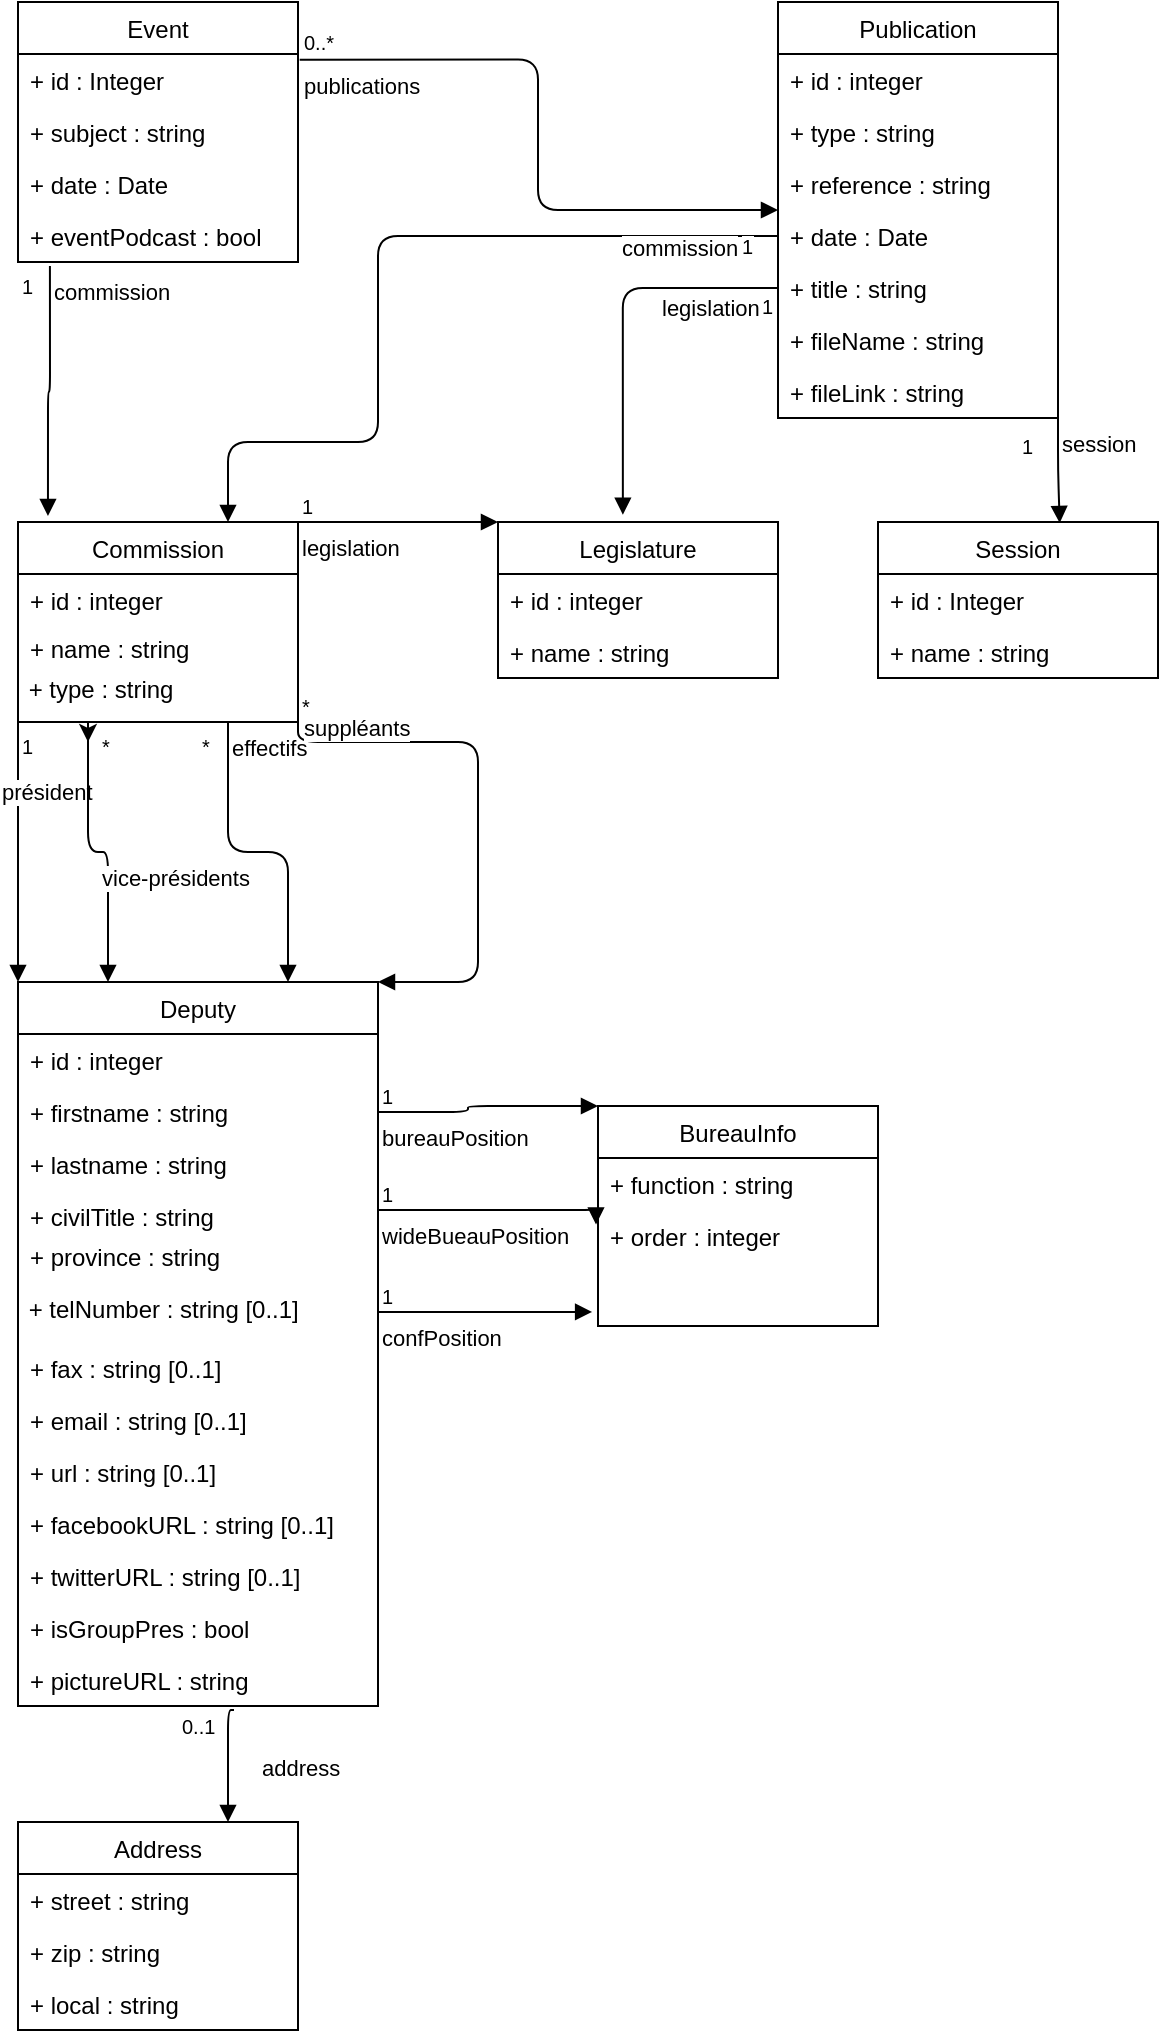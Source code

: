 <mxfile version="12.8.6" type="device"><diagram id="rYKNpYgGIXPU3Bn01M_V" name="Page-1"><mxGraphModel dx="1052" dy="1712" grid="1" gridSize="10" guides="1" tooltips="1" connect="1" arrows="1" fold="1" page="1" pageScale="1" pageWidth="827" pageHeight="1169" math="0" shadow="0"><root><mxCell id="0"/><mxCell id="1" parent="0"/><mxCell id="Z-tRQIGpHawbc4DDEuoz-1" value="Commission" style="swimlane;fontStyle=0;childLayout=stackLayout;horizontal=1;startSize=26;fillColor=none;horizontalStack=0;resizeParent=1;resizeParentMax=0;resizeLast=0;collapsible=1;marginBottom=0;" vertex="1" parent="1"><mxGeometry x="20" y="30" width="140" height="100" as="geometry"/></mxCell><mxCell id="Z-tRQIGpHawbc4DDEuoz-2" value="+ id : integer&#xA;" style="text;strokeColor=none;fillColor=none;align=left;verticalAlign=top;spacingLeft=4;spacingRight=4;overflow=hidden;rotatable=0;points=[[0,0.5],[1,0.5]];portConstraint=eastwest;" vertex="1" parent="Z-tRQIGpHawbc4DDEuoz-1"><mxGeometry y="26" width="140" height="24" as="geometry"/></mxCell><mxCell id="Z-tRQIGpHawbc4DDEuoz-3" value="+ name : string" style="text;strokeColor=none;fillColor=none;align=left;verticalAlign=top;spacingLeft=4;spacingRight=4;overflow=hidden;rotatable=0;points=[[0,0.5],[1,0.5]];portConstraint=eastwest;" vertex="1" parent="Z-tRQIGpHawbc4DDEuoz-1"><mxGeometry y="50" width="140" height="20" as="geometry"/></mxCell><mxCell id="Z-tRQIGpHawbc4DDEuoz-5" value="&amp;nbsp;+ type : string " style="text;html=1;" vertex="1" parent="Z-tRQIGpHawbc4DDEuoz-1"><mxGeometry y="70" width="140" height="30" as="geometry"/></mxCell><mxCell id="Z-tRQIGpHawbc4DDEuoz-7" value="Legislature" style="swimlane;fontStyle=0;childLayout=stackLayout;horizontal=1;startSize=26;fillColor=none;horizontalStack=0;resizeParent=1;resizeParentMax=0;resizeLast=0;collapsible=1;marginBottom=0;" vertex="1" parent="1"><mxGeometry x="260" y="30" width="140" height="78" as="geometry"/></mxCell><mxCell id="Z-tRQIGpHawbc4DDEuoz-48" value="+ id : integer" style="text;strokeColor=none;fillColor=none;align=left;verticalAlign=top;spacingLeft=4;spacingRight=4;overflow=hidden;rotatable=0;points=[[0,0.5],[1,0.5]];portConstraint=eastwest;" vertex="1" parent="Z-tRQIGpHawbc4DDEuoz-7"><mxGeometry y="26" width="140" height="26" as="geometry"/></mxCell><mxCell id="Z-tRQIGpHawbc4DDEuoz-50" value="+ name : string" style="text;strokeColor=none;fillColor=none;align=left;verticalAlign=top;spacingLeft=4;spacingRight=4;overflow=hidden;rotatable=0;points=[[0,0.5],[1,0.5]];portConstraint=eastwest;" vertex="1" parent="Z-tRQIGpHawbc4DDEuoz-7"><mxGeometry y="52" width="140" height="26" as="geometry"/></mxCell><mxCell id="Z-tRQIGpHawbc4DDEuoz-11" value="legislation" style="endArrow=block;endFill=1;html=1;edgeStyle=orthogonalEdgeStyle;align=left;verticalAlign=top;entryX=0;entryY=0;entryDx=0;entryDy=0;exitX=1;exitY=0;exitDx=0;exitDy=0;" edge="1" parent="1" source="Z-tRQIGpHawbc4DDEuoz-1" target="Z-tRQIGpHawbc4DDEuoz-7"><mxGeometry x="-1" relative="1" as="geometry"><mxPoint x="160" y="50" as="sourcePoint"/><mxPoint x="320" y="50" as="targetPoint"/><Array as="points"><mxPoint x="210" y="30"/><mxPoint x="210" y="30"/></Array></mxGeometry></mxCell><mxCell id="Z-tRQIGpHawbc4DDEuoz-12" value="1" style="resizable=0;html=1;align=left;verticalAlign=bottom;labelBackgroundColor=#ffffff;fontSize=10;" connectable="0" vertex="1" parent="Z-tRQIGpHawbc4DDEuoz-11"><mxGeometry x="-1" relative="1" as="geometry"/></mxCell><mxCell id="Z-tRQIGpHawbc4DDEuoz-20" value="Deputy" style="swimlane;fontStyle=0;childLayout=stackLayout;horizontal=1;startSize=26;fillColor=none;horizontalStack=0;resizeParent=1;resizeParentMax=0;resizeLast=0;collapsible=1;marginBottom=0;" vertex="1" parent="1"><mxGeometry x="20" y="260" width="180" height="362" as="geometry"/></mxCell><mxCell id="Z-tRQIGpHawbc4DDEuoz-21" value="+ id : integer" style="text;strokeColor=none;fillColor=none;align=left;verticalAlign=top;spacingLeft=4;spacingRight=4;overflow=hidden;rotatable=0;points=[[0,0.5],[1,0.5]];portConstraint=eastwest;" vertex="1" parent="Z-tRQIGpHawbc4DDEuoz-20"><mxGeometry y="26" width="180" height="26" as="geometry"/></mxCell><mxCell id="Z-tRQIGpHawbc4DDEuoz-22" value="+ firstname : string" style="text;strokeColor=none;fillColor=none;align=left;verticalAlign=top;spacingLeft=4;spacingRight=4;overflow=hidden;rotatable=0;points=[[0,0.5],[1,0.5]];portConstraint=eastwest;" vertex="1" parent="Z-tRQIGpHawbc4DDEuoz-20"><mxGeometry y="52" width="180" height="26" as="geometry"/></mxCell><mxCell id="Z-tRQIGpHawbc4DDEuoz-23" value="+ lastname : string" style="text;strokeColor=none;fillColor=none;align=left;verticalAlign=top;spacingLeft=4;spacingRight=4;overflow=hidden;rotatable=0;points=[[0,0.5],[1,0.5]];portConstraint=eastwest;" vertex="1" parent="Z-tRQIGpHawbc4DDEuoz-20"><mxGeometry y="78" width="180" height="72" as="geometry"/></mxCell><mxCell id="Z-tRQIGpHawbc4DDEuoz-38" value="&amp;nbsp;+ telNumber : string [0..1]" style="text;html=1;" vertex="1" parent="Z-tRQIGpHawbc4DDEuoz-20"><mxGeometry y="150" width="180" height="30" as="geometry"/></mxCell><mxCell id="Z-tRQIGpHawbc4DDEuoz-39" value="+ fax : string [0..1]" style="text;strokeColor=none;fillColor=none;align=left;verticalAlign=top;spacingLeft=4;spacingRight=4;overflow=hidden;rotatable=0;points=[[0,0.5],[1,0.5]];portConstraint=eastwest;" vertex="1" parent="Z-tRQIGpHawbc4DDEuoz-20"><mxGeometry y="180" width="180" height="26" as="geometry"/></mxCell><mxCell id="Z-tRQIGpHawbc4DDEuoz-40" value="+ email : string [0..1]" style="text;strokeColor=none;fillColor=none;align=left;verticalAlign=top;spacingLeft=4;spacingRight=4;overflow=hidden;rotatable=0;points=[[0,0.5],[1,0.5]];portConstraint=eastwest;" vertex="1" parent="Z-tRQIGpHawbc4DDEuoz-20"><mxGeometry y="206" width="180" height="26" as="geometry"/></mxCell><mxCell id="Z-tRQIGpHawbc4DDEuoz-42" value="+ url : string [0..1]" style="text;strokeColor=none;fillColor=none;align=left;verticalAlign=top;spacingLeft=4;spacingRight=4;overflow=hidden;rotatable=0;points=[[0,0.5],[1,0.5]];portConstraint=eastwest;" vertex="1" parent="Z-tRQIGpHawbc4DDEuoz-20"><mxGeometry y="232" width="180" height="26" as="geometry"/></mxCell><mxCell id="Z-tRQIGpHawbc4DDEuoz-43" value="+ facebookURL : string [0..1]" style="text;strokeColor=none;fillColor=none;align=left;verticalAlign=top;spacingLeft=4;spacingRight=4;overflow=hidden;rotatable=0;points=[[0,0.5],[1,0.5]];portConstraint=eastwest;" vertex="1" parent="Z-tRQIGpHawbc4DDEuoz-20"><mxGeometry y="258" width="180" height="26" as="geometry"/></mxCell><mxCell id="Z-tRQIGpHawbc4DDEuoz-44" value="+ twitterURL : string [0..1]" style="text;strokeColor=none;fillColor=none;align=left;verticalAlign=top;spacingLeft=4;spacingRight=4;overflow=hidden;rotatable=0;points=[[0,0.5],[1,0.5]];portConstraint=eastwest;" vertex="1" parent="Z-tRQIGpHawbc4DDEuoz-20"><mxGeometry y="284" width="180" height="26" as="geometry"/></mxCell><mxCell id="Z-tRQIGpHawbc4DDEuoz-45" value="+ isGroupPres : bool" style="text;strokeColor=none;fillColor=none;align=left;verticalAlign=top;spacingLeft=4;spacingRight=4;overflow=hidden;rotatable=0;points=[[0,0.5],[1,0.5]];portConstraint=eastwest;" vertex="1" parent="Z-tRQIGpHawbc4DDEuoz-20"><mxGeometry y="310" width="180" height="26" as="geometry"/></mxCell><mxCell id="Z-tRQIGpHawbc4DDEuoz-47" value="+ pictureURL : string" style="text;strokeColor=none;fillColor=none;align=left;verticalAlign=top;spacingLeft=4;spacingRight=4;overflow=hidden;rotatable=0;points=[[0,0.5],[1,0.5]];portConstraint=eastwest;" vertex="1" parent="Z-tRQIGpHawbc4DDEuoz-20"><mxGeometry y="336" width="180" height="26" as="geometry"/></mxCell><mxCell id="Z-tRQIGpHawbc4DDEuoz-26" value="président" style="endArrow=block;endFill=1;html=1;edgeStyle=orthogonalEdgeStyle;align=left;verticalAlign=top;exitX=0;exitY=1;exitDx=0;exitDy=0;entryX=0;entryY=0;entryDx=0;entryDy=0;" edge="1" parent="1" source="Z-tRQIGpHawbc4DDEuoz-1" target="Z-tRQIGpHawbc4DDEuoz-20"><mxGeometry x="-0.667" y="-10" relative="1" as="geometry"><mxPoint x="200" y="200" as="sourcePoint"/><mxPoint x="360" y="200" as="targetPoint"/><mxPoint as="offset"/></mxGeometry></mxCell><mxCell id="Z-tRQIGpHawbc4DDEuoz-27" value="1" style="resizable=0;html=1;align=left;verticalAlign=bottom;labelBackgroundColor=#ffffff;fontSize=10;" connectable="0" vertex="1" parent="Z-tRQIGpHawbc4DDEuoz-26"><mxGeometry x="-1" relative="1" as="geometry"><mxPoint y="20" as="offset"/></mxGeometry></mxCell><mxCell id="Z-tRQIGpHawbc4DDEuoz-28" value="vice-présidents" style="endArrow=block;endFill=1;html=1;edgeStyle=orthogonalEdgeStyle;align=left;verticalAlign=top;exitX=0.25;exitY=1;exitDx=0;exitDy=0;entryX=0.25;entryY=0;entryDx=0;entryDy=0;" edge="1" parent="1" source="Z-tRQIGpHawbc4DDEuoz-1" target="Z-tRQIGpHawbc4DDEuoz-20"><mxGeometry relative="1" as="geometry"><mxPoint x="130" y="210" as="sourcePoint"/><mxPoint x="290" y="210" as="targetPoint"/><mxPoint as="offset"/></mxGeometry></mxCell><mxCell id="Z-tRQIGpHawbc4DDEuoz-29" value="*" style="resizable=0;html=1;align=left;verticalAlign=bottom;labelBackgroundColor=#ffffff;fontSize=10;" connectable="0" vertex="1" parent="Z-tRQIGpHawbc4DDEuoz-28"><mxGeometry x="-1" relative="1" as="geometry"><mxPoint x="5" y="20" as="offset"/></mxGeometry></mxCell><mxCell id="Z-tRQIGpHawbc4DDEuoz-30" style="edgeStyle=orthogonalEdgeStyle;rounded=0;orthogonalLoop=1;jettySize=auto;html=1;exitX=0.25;exitY=1;exitDx=0;exitDy=0;" edge="1" parent="1" source="Z-tRQIGpHawbc4DDEuoz-5"><mxGeometry relative="1" as="geometry"><mxPoint x="55" y="140" as="targetPoint"/></mxGeometry></mxCell><mxCell id="Z-tRQIGpHawbc4DDEuoz-32" value="effectifs" style="endArrow=block;endFill=1;html=1;edgeStyle=orthogonalEdgeStyle;align=left;verticalAlign=top;exitX=0.75;exitY=1;exitDx=0;exitDy=0;entryX=0.75;entryY=0;entryDx=0;entryDy=0;" edge="1" parent="1" source="Z-tRQIGpHawbc4DDEuoz-5" target="Z-tRQIGpHawbc4DDEuoz-20"><mxGeometry x="-1" relative="1" as="geometry"><mxPoint x="210" y="200" as="sourcePoint"/><mxPoint x="370" y="200" as="targetPoint"/></mxGeometry></mxCell><mxCell id="Z-tRQIGpHawbc4DDEuoz-33" value="*" style="resizable=0;html=1;align=left;verticalAlign=bottom;labelBackgroundColor=#ffffff;fontSize=10;" connectable="0" vertex="1" parent="Z-tRQIGpHawbc4DDEuoz-32"><mxGeometry x="-1" relative="1" as="geometry"><mxPoint x="-15" y="20" as="offset"/></mxGeometry></mxCell><mxCell id="Z-tRQIGpHawbc4DDEuoz-34" value="suppléants" style="endArrow=block;endFill=1;html=1;edgeStyle=orthogonalEdgeStyle;align=left;verticalAlign=top;exitX=1;exitY=1;exitDx=0;exitDy=0;entryX=1;entryY=0;entryDx=0;entryDy=0;" edge="1" parent="1" source="Z-tRQIGpHawbc4DDEuoz-1" target="Z-tRQIGpHawbc4DDEuoz-20"><mxGeometry x="-0.923" y="20" relative="1" as="geometry"><mxPoint x="260" y="220" as="sourcePoint"/><mxPoint x="420" y="220" as="targetPoint"/><Array as="points"><mxPoint x="250" y="140"/><mxPoint x="250" y="260"/></Array><mxPoint as="offset"/></mxGeometry></mxCell><mxCell id="Z-tRQIGpHawbc4DDEuoz-35" value="*" style="resizable=0;html=1;align=left;verticalAlign=bottom;labelBackgroundColor=#ffffff;fontSize=10;" connectable="0" vertex="1" parent="Z-tRQIGpHawbc4DDEuoz-34"><mxGeometry x="-1" relative="1" as="geometry"/></mxCell><mxCell id="Z-tRQIGpHawbc4DDEuoz-36" value="+ civilTitle : string" style="text;strokeColor=none;fillColor=none;align=left;verticalAlign=top;spacingLeft=4;spacingRight=4;overflow=hidden;rotatable=0;points=[[0,0.5],[1,0.5]];portConstraint=eastwest;" vertex="1" parent="1"><mxGeometry x="20" y="364" width="110" height="26" as="geometry"/></mxCell><mxCell id="Z-tRQIGpHawbc4DDEuoz-37" value="+ province : string" style="text;strokeColor=none;fillColor=none;align=left;verticalAlign=top;spacingLeft=4;spacingRight=4;overflow=hidden;rotatable=0;points=[[0,0.5],[1,0.5]];portConstraint=eastwest;" vertex="1" parent="1"><mxGeometry x="20" y="384" width="110" height="26" as="geometry"/></mxCell><mxCell id="Z-tRQIGpHawbc4DDEuoz-51" value="Address" style="swimlane;fontStyle=0;childLayout=stackLayout;horizontal=1;startSize=26;fillColor=none;horizontalStack=0;resizeParent=1;resizeParentMax=0;resizeLast=0;collapsible=1;marginBottom=0;" vertex="1" parent="1"><mxGeometry x="20" y="680" width="140" height="104" as="geometry"/></mxCell><mxCell id="Z-tRQIGpHawbc4DDEuoz-52" value="+ street : string" style="text;strokeColor=none;fillColor=none;align=left;verticalAlign=top;spacingLeft=4;spacingRight=4;overflow=hidden;rotatable=0;points=[[0,0.5],[1,0.5]];portConstraint=eastwest;" vertex="1" parent="Z-tRQIGpHawbc4DDEuoz-51"><mxGeometry y="26" width="140" height="26" as="geometry"/></mxCell><mxCell id="Z-tRQIGpHawbc4DDEuoz-53" value="+ zip : string" style="text;strokeColor=none;fillColor=none;align=left;verticalAlign=top;spacingLeft=4;spacingRight=4;overflow=hidden;rotatable=0;points=[[0,0.5],[1,0.5]];portConstraint=eastwest;" vertex="1" parent="Z-tRQIGpHawbc4DDEuoz-51"><mxGeometry y="52" width="140" height="26" as="geometry"/></mxCell><mxCell id="Z-tRQIGpHawbc4DDEuoz-54" value="+ local : string" style="text;strokeColor=none;fillColor=none;align=left;verticalAlign=top;spacingLeft=4;spacingRight=4;overflow=hidden;rotatable=0;points=[[0,0.5],[1,0.5]];portConstraint=eastwest;" vertex="1" parent="Z-tRQIGpHawbc4DDEuoz-51"><mxGeometry y="78" width="140" height="26" as="geometry"/></mxCell><mxCell id="Z-tRQIGpHawbc4DDEuoz-58" value="address" style="endArrow=block;endFill=1;html=1;edgeStyle=orthogonalEdgeStyle;align=left;verticalAlign=top;exitX=0.6;exitY=1.077;exitDx=0;exitDy=0;exitPerimeter=0;entryX=0.75;entryY=0;entryDx=0;entryDy=0;" edge="1" parent="1" source="Z-tRQIGpHawbc4DDEuoz-47" target="Z-tRQIGpHawbc4DDEuoz-51"><mxGeometry x="-0.356" y="15" relative="1" as="geometry"><mxPoint x="130" y="650" as="sourcePoint"/><mxPoint x="290" y="650" as="targetPoint"/><Array as="points"><mxPoint x="125" y="624"/></Array><mxPoint as="offset"/></mxGeometry></mxCell><mxCell id="Z-tRQIGpHawbc4DDEuoz-59" value="0..1" style="resizable=0;html=1;align=left;verticalAlign=bottom;labelBackgroundColor=#ffffff;fontSize=10;" connectable="0" vertex="1" parent="Z-tRQIGpHawbc4DDEuoz-58"><mxGeometry x="-1" relative="1" as="geometry"><mxPoint x="-28" y="16" as="offset"/></mxGeometry></mxCell><mxCell id="Z-tRQIGpHawbc4DDEuoz-64" value="bureauPosition" style="endArrow=block;endFill=1;html=1;edgeStyle=orthogonalEdgeStyle;align=left;verticalAlign=top;exitX=1;exitY=0.5;exitDx=0;exitDy=0;entryX=0;entryY=0;entryDx=0;entryDy=0;" edge="1" parent="1" source="Z-tRQIGpHawbc4DDEuoz-22" target="Z-tRQIGpHawbc4DDEuoz-60"><mxGeometry x="-1" relative="1" as="geometry"><mxPoint x="210" y="290" as="sourcePoint"/><mxPoint x="370" y="290" as="targetPoint"/><Array as="points"><mxPoint x="245" y="325"/><mxPoint x="245" y="322"/></Array></mxGeometry></mxCell><mxCell id="Z-tRQIGpHawbc4DDEuoz-65" value="1" style="resizable=0;html=1;align=left;verticalAlign=bottom;labelBackgroundColor=#ffffff;fontSize=10;" connectable="0" vertex="1" parent="Z-tRQIGpHawbc4DDEuoz-64"><mxGeometry x="-1" relative="1" as="geometry"/></mxCell><mxCell id="Z-tRQIGpHawbc4DDEuoz-67" value="wideBueauPosition" style="endArrow=block;endFill=1;html=1;edgeStyle=orthogonalEdgeStyle;align=left;verticalAlign=top;exitX=1;exitY=0.5;exitDx=0;exitDy=0;entryX=-0.007;entryY=0.125;entryDx=0;entryDy=0;entryPerimeter=0;" edge="1" parent="1" source="Z-tRQIGpHawbc4DDEuoz-23" target="Z-tRQIGpHawbc4DDEuoz-62"><mxGeometry x="-1" relative="1" as="geometry"><mxPoint x="210" y="490" as="sourcePoint"/><mxPoint x="370" y="490" as="targetPoint"/><Array as="points"><mxPoint x="309" y="374"/></Array></mxGeometry></mxCell><mxCell id="Z-tRQIGpHawbc4DDEuoz-68" value="1" style="resizable=0;html=1;align=left;verticalAlign=bottom;labelBackgroundColor=#ffffff;fontSize=10;" connectable="0" vertex="1" parent="Z-tRQIGpHawbc4DDEuoz-67"><mxGeometry x="-1" relative="1" as="geometry"/></mxCell><mxCell id="Z-tRQIGpHawbc4DDEuoz-60" value="BureauInfo" style="swimlane;fontStyle=0;childLayout=stackLayout;horizontal=1;startSize=26;fillColor=none;horizontalStack=0;resizeParent=1;resizeParentMax=0;resizeLast=0;collapsible=1;marginBottom=0;" vertex="1" parent="1"><mxGeometry x="310" y="322" width="140" height="110" as="geometry"/></mxCell><mxCell id="Z-tRQIGpHawbc4DDEuoz-61" value="+ function : string" style="text;strokeColor=none;fillColor=none;align=left;verticalAlign=top;spacingLeft=4;spacingRight=4;overflow=hidden;rotatable=0;points=[[0,0.5],[1,0.5]];portConstraint=eastwest;" vertex="1" parent="Z-tRQIGpHawbc4DDEuoz-60"><mxGeometry y="26" width="140" height="26" as="geometry"/></mxCell><mxCell id="Z-tRQIGpHawbc4DDEuoz-62" value="+ order : integer" style="text;strokeColor=none;fillColor=none;align=left;verticalAlign=top;spacingLeft=4;spacingRight=4;overflow=hidden;rotatable=0;points=[[0,0.5],[1,0.5]];portConstraint=eastwest;" vertex="1" parent="Z-tRQIGpHawbc4DDEuoz-60"><mxGeometry y="52" width="140" height="58" as="geometry"/></mxCell><mxCell id="Z-tRQIGpHawbc4DDEuoz-69" value="confPosition" style="endArrow=block;endFill=1;html=1;edgeStyle=orthogonalEdgeStyle;align=left;verticalAlign=top;exitX=1;exitY=0.5;exitDx=0;exitDy=0;entryX=-0.021;entryY=0.879;entryDx=0;entryDy=0;entryPerimeter=0;" edge="1" parent="1" source="Z-tRQIGpHawbc4DDEuoz-38" target="Z-tRQIGpHawbc4DDEuoz-62"><mxGeometry x="-1" relative="1" as="geometry"><mxPoint x="230" y="490" as="sourcePoint"/><mxPoint x="390" y="490" as="targetPoint"/></mxGeometry></mxCell><mxCell id="Z-tRQIGpHawbc4DDEuoz-70" value="1" style="resizable=0;html=1;align=left;verticalAlign=bottom;labelBackgroundColor=#ffffff;fontSize=10;" connectable="0" vertex="1" parent="Z-tRQIGpHawbc4DDEuoz-69"><mxGeometry x="-1" relative="1" as="geometry"/></mxCell><mxCell id="Z-tRQIGpHawbc4DDEuoz-71" value="Event" style="swimlane;fontStyle=0;childLayout=stackLayout;horizontal=1;startSize=26;fillColor=none;horizontalStack=0;resizeParent=1;resizeParentMax=0;resizeLast=0;collapsible=1;marginBottom=0;" vertex="1" parent="1"><mxGeometry x="20" y="-230" width="140" height="130" as="geometry"/></mxCell><mxCell id="Z-tRQIGpHawbc4DDEuoz-72" value="+ id : Integer" style="text;strokeColor=none;fillColor=none;align=left;verticalAlign=top;spacingLeft=4;spacingRight=4;overflow=hidden;rotatable=0;points=[[0,0.5],[1,0.5]];portConstraint=eastwest;" vertex="1" parent="Z-tRQIGpHawbc4DDEuoz-71"><mxGeometry y="26" width="140" height="26" as="geometry"/></mxCell><mxCell id="Z-tRQIGpHawbc4DDEuoz-73" value="+ subject : string" style="text;strokeColor=none;fillColor=none;align=left;verticalAlign=top;spacingLeft=4;spacingRight=4;overflow=hidden;rotatable=0;points=[[0,0.5],[1,0.5]];portConstraint=eastwest;" vertex="1" parent="Z-tRQIGpHawbc4DDEuoz-71"><mxGeometry y="52" width="140" height="26" as="geometry"/></mxCell><mxCell id="Z-tRQIGpHawbc4DDEuoz-74" value="+ date : Date" style="text;strokeColor=none;fillColor=none;align=left;verticalAlign=top;spacingLeft=4;spacingRight=4;overflow=hidden;rotatable=0;points=[[0,0.5],[1,0.5]];portConstraint=eastwest;" vertex="1" parent="Z-tRQIGpHawbc4DDEuoz-71"><mxGeometry y="78" width="140" height="26" as="geometry"/></mxCell><mxCell id="Z-tRQIGpHawbc4DDEuoz-75" value="+ eventPodcast : bool" style="text;strokeColor=none;fillColor=none;align=left;verticalAlign=top;spacingLeft=4;spacingRight=4;overflow=hidden;rotatable=0;points=[[0,0.5],[1,0.5]];portConstraint=eastwest;" vertex="1" parent="Z-tRQIGpHawbc4DDEuoz-71"><mxGeometry y="104" width="140" height="26" as="geometry"/></mxCell><mxCell id="Z-tRQIGpHawbc4DDEuoz-76" value="commission" style="endArrow=block;endFill=1;html=1;edgeStyle=orthogonalEdgeStyle;align=left;verticalAlign=top;exitX=0.114;exitY=1.077;exitDx=0;exitDy=0;exitPerimeter=0;entryX=0.107;entryY=-0.03;entryDx=0;entryDy=0;entryPerimeter=0;" edge="1" parent="1" source="Z-tRQIGpHawbc4DDEuoz-75" target="Z-tRQIGpHawbc4DDEuoz-1"><mxGeometry x="-1" relative="1" as="geometry"><mxPoint x="120" y="-50" as="sourcePoint"/><mxPoint x="280" y="-50" as="targetPoint"/><Array as="points"><mxPoint x="35" y="-35"/></Array></mxGeometry></mxCell><mxCell id="Z-tRQIGpHawbc4DDEuoz-77" value="1" style="resizable=0;html=1;align=left;verticalAlign=bottom;labelBackgroundColor=#ffffff;fontSize=10;" connectable="0" vertex="1" parent="Z-tRQIGpHawbc4DDEuoz-76"><mxGeometry x="-1" relative="1" as="geometry"><mxPoint x="-15.96" y="18" as="offset"/></mxGeometry></mxCell><mxCell id="Z-tRQIGpHawbc4DDEuoz-78" value="Publication" style="swimlane;fontStyle=0;childLayout=stackLayout;horizontal=1;startSize=26;fillColor=none;horizontalStack=0;resizeParent=1;resizeParentMax=0;resizeLast=0;collapsible=1;marginBottom=0;" vertex="1" parent="1"><mxGeometry x="400" y="-230" width="140" height="208" as="geometry"/></mxCell><mxCell id="Z-tRQIGpHawbc4DDEuoz-85" value="+ id : integer" style="text;strokeColor=none;fillColor=none;align=left;verticalAlign=top;spacingLeft=4;spacingRight=4;overflow=hidden;rotatable=0;points=[[0,0.5],[1,0.5]];portConstraint=eastwest;" vertex="1" parent="Z-tRQIGpHawbc4DDEuoz-78"><mxGeometry y="26" width="140" height="26" as="geometry"/></mxCell><mxCell id="Z-tRQIGpHawbc4DDEuoz-86" value="+ type : string" style="text;strokeColor=none;fillColor=none;align=left;verticalAlign=top;spacingLeft=4;spacingRight=4;overflow=hidden;rotatable=0;points=[[0,0.5],[1,0.5]];portConstraint=eastwest;" vertex="1" parent="Z-tRQIGpHawbc4DDEuoz-78"><mxGeometry y="52" width="140" height="26" as="geometry"/></mxCell><mxCell id="Z-tRQIGpHawbc4DDEuoz-87" value="+ reference : string" style="text;strokeColor=none;fillColor=none;align=left;verticalAlign=top;spacingLeft=4;spacingRight=4;overflow=hidden;rotatable=0;points=[[0,0.5],[1,0.5]];portConstraint=eastwest;" vertex="1" parent="Z-tRQIGpHawbc4DDEuoz-78"><mxGeometry y="78" width="140" height="26" as="geometry"/></mxCell><mxCell id="Z-tRQIGpHawbc4DDEuoz-88" value="+ date : Date" style="text;strokeColor=none;fillColor=none;align=left;verticalAlign=top;spacingLeft=4;spacingRight=4;overflow=hidden;rotatable=0;points=[[0,0.5],[1,0.5]];portConstraint=eastwest;" vertex="1" parent="Z-tRQIGpHawbc4DDEuoz-78"><mxGeometry y="104" width="140" height="26" as="geometry"/></mxCell><mxCell id="Z-tRQIGpHawbc4DDEuoz-89" value="+ title : string" style="text;strokeColor=none;fillColor=none;align=left;verticalAlign=top;spacingLeft=4;spacingRight=4;overflow=hidden;rotatable=0;points=[[0,0.5],[1,0.5]];portConstraint=eastwest;" vertex="1" parent="Z-tRQIGpHawbc4DDEuoz-78"><mxGeometry y="130" width="140" height="26" as="geometry"/></mxCell><mxCell id="Z-tRQIGpHawbc4DDEuoz-91" value="+ fileName : string" style="text;strokeColor=none;fillColor=none;align=left;verticalAlign=top;spacingLeft=4;spacingRight=4;overflow=hidden;rotatable=0;points=[[0,0.5],[1,0.5]];portConstraint=eastwest;" vertex="1" parent="Z-tRQIGpHawbc4DDEuoz-78"><mxGeometry y="156" width="140" height="26" as="geometry"/></mxCell><mxCell id="Z-tRQIGpHawbc4DDEuoz-92" value="+ fileLink : string" style="text;strokeColor=none;fillColor=none;align=left;verticalAlign=top;spacingLeft=4;spacingRight=4;overflow=hidden;rotatable=0;points=[[0,0.5],[1,0.5]];portConstraint=eastwest;" vertex="1" parent="Z-tRQIGpHawbc4DDEuoz-78"><mxGeometry y="182" width="140" height="26" as="geometry"/></mxCell><mxCell id="Z-tRQIGpHawbc4DDEuoz-82" value="publications" style="endArrow=block;endFill=1;html=1;edgeStyle=orthogonalEdgeStyle;align=left;verticalAlign=top;exitX=1.006;exitY=0.109;exitDx=0;exitDy=0;exitPerimeter=0;entryX=0;entryY=0.5;entryDx=0;entryDy=0;" edge="1" parent="1" source="Z-tRQIGpHawbc4DDEuoz-72" target="Z-tRQIGpHawbc4DDEuoz-78"><mxGeometry x="-1" relative="1" as="geometry"><mxPoint x="200" y="-200" as="sourcePoint"/><mxPoint x="360" y="-200" as="targetPoint"/></mxGeometry></mxCell><mxCell id="Z-tRQIGpHawbc4DDEuoz-83" value="0..*" style="resizable=0;html=1;align=left;verticalAlign=bottom;labelBackgroundColor=#ffffff;fontSize=10;" connectable="0" vertex="1" parent="Z-tRQIGpHawbc4DDEuoz-82"><mxGeometry x="-1" relative="1" as="geometry"/></mxCell><mxCell id="Z-tRQIGpHawbc4DDEuoz-93" value="legislation" style="endArrow=block;endFill=1;html=1;edgeStyle=orthogonalEdgeStyle;align=left;verticalAlign=top;exitX=0;exitY=0.5;exitDx=0;exitDy=0;entryX=0.446;entryY=-0.047;entryDx=0;entryDy=0;entryPerimeter=0;" edge="1" parent="1" source="Z-tRQIGpHawbc4DDEuoz-89" target="Z-tRQIGpHawbc4DDEuoz-7"><mxGeometry x="-0.371" y="-3" relative="1" as="geometry"><mxPoint x="340" y="-70" as="sourcePoint"/><mxPoint x="310" y="-60" as="targetPoint"/><mxPoint as="offset"/></mxGeometry></mxCell><mxCell id="Z-tRQIGpHawbc4DDEuoz-94" value="1" style="resizable=0;html=1;align=left;verticalAlign=bottom;labelBackgroundColor=#ffffff;fontSize=10;" connectable="0" vertex="1" parent="Z-tRQIGpHawbc4DDEuoz-93"><mxGeometry x="-1" relative="1" as="geometry"><mxPoint x="-10" y="17" as="offset"/></mxGeometry></mxCell><mxCell id="Z-tRQIGpHawbc4DDEuoz-95" value="commission" style="endArrow=block;endFill=1;html=1;edgeStyle=orthogonalEdgeStyle;align=left;verticalAlign=top;exitX=0;exitY=0.5;exitDx=0;exitDy=0;entryX=0.75;entryY=0;entryDx=0;entryDy=0;" edge="1" parent="1" source="Z-tRQIGpHawbc4DDEuoz-88" target="Z-tRQIGpHawbc4DDEuoz-1"><mxGeometry x="-0.617" y="-7" relative="1" as="geometry"><mxPoint x="90" y="-40" as="sourcePoint"/><mxPoint x="250" y="-40" as="targetPoint"/><Array as="points"><mxPoint x="200" y="-113"/><mxPoint x="200" y="-10"/><mxPoint x="125" y="-10"/></Array><mxPoint as="offset"/></mxGeometry></mxCell><mxCell id="Z-tRQIGpHawbc4DDEuoz-96" value="1" style="resizable=0;html=1;align=left;verticalAlign=bottom;labelBackgroundColor=#ffffff;fontSize=10;" connectable="0" vertex="1" parent="Z-tRQIGpHawbc4DDEuoz-95"><mxGeometry x="-1" relative="1" as="geometry"><mxPoint x="-20" y="13" as="offset"/></mxGeometry></mxCell><mxCell id="Z-tRQIGpHawbc4DDEuoz-97" value="Session" style="swimlane;fontStyle=0;childLayout=stackLayout;horizontal=1;startSize=26;fillColor=none;horizontalStack=0;resizeParent=1;resizeParentMax=0;resizeLast=0;collapsible=1;marginBottom=0;" vertex="1" parent="1"><mxGeometry x="450" y="30" width="140" height="78" as="geometry"/></mxCell><mxCell id="Z-tRQIGpHawbc4DDEuoz-98" value="+ id : Integer" style="text;strokeColor=none;fillColor=none;align=left;verticalAlign=top;spacingLeft=4;spacingRight=4;overflow=hidden;rotatable=0;points=[[0,0.5],[1,0.5]];portConstraint=eastwest;" vertex="1" parent="Z-tRQIGpHawbc4DDEuoz-97"><mxGeometry y="26" width="140" height="26" as="geometry"/></mxCell><mxCell id="Z-tRQIGpHawbc4DDEuoz-99" value="+ name : string" style="text;strokeColor=none;fillColor=none;align=left;verticalAlign=top;spacingLeft=4;spacingRight=4;overflow=hidden;rotatable=0;points=[[0,0.5],[1,0.5]];portConstraint=eastwest;" vertex="1" parent="Z-tRQIGpHawbc4DDEuoz-97"><mxGeometry y="52" width="140" height="26" as="geometry"/></mxCell><mxCell id="Z-tRQIGpHawbc4DDEuoz-101" value="session" style="endArrow=block;endFill=1;html=1;edgeStyle=orthogonalEdgeStyle;align=left;verticalAlign=top;exitX=1;exitY=1;exitDx=0;exitDy=0;entryX=0.649;entryY=0.006;entryDx=0;entryDy=0;entryPerimeter=0;" edge="1" parent="1" source="Z-tRQIGpHawbc4DDEuoz-78" target="Z-tRQIGpHawbc4DDEuoz-97"><mxGeometry x="-1" relative="1" as="geometry"><mxPoint x="590" y="-10" as="sourcePoint"/><mxPoint x="750" y="-10" as="targetPoint"/></mxGeometry></mxCell><mxCell id="Z-tRQIGpHawbc4DDEuoz-102" value="1" style="resizable=0;html=1;align=left;verticalAlign=bottom;labelBackgroundColor=#ffffff;fontSize=10;" connectable="0" vertex="1" parent="Z-tRQIGpHawbc4DDEuoz-101"><mxGeometry x="-1" relative="1" as="geometry"><mxPoint x="-20" y="22" as="offset"/></mxGeometry></mxCell></root></mxGraphModel></diagram></mxfile>
